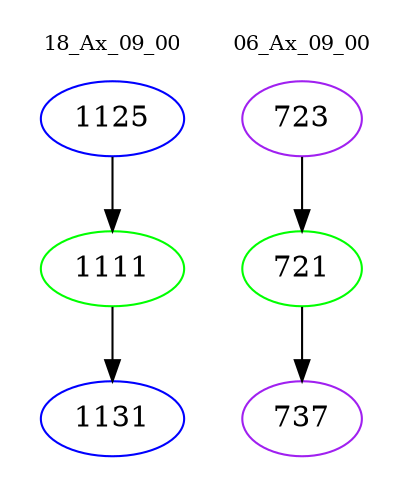 digraph{
subgraph cluster_0 {
color = white
label = "18_Ax_09_00";
fontsize=10;
T0_1125 [label="1125", color="blue"]
T0_1125 -> T0_1111 [color="black"]
T0_1111 [label="1111", color="green"]
T0_1111 -> T0_1131 [color="black"]
T0_1131 [label="1131", color="blue"]
}
subgraph cluster_1 {
color = white
label = "06_Ax_09_00";
fontsize=10;
T1_723 [label="723", color="purple"]
T1_723 -> T1_721 [color="black"]
T1_721 [label="721", color="green"]
T1_721 -> T1_737 [color="black"]
T1_737 [label="737", color="purple"]
}
}
